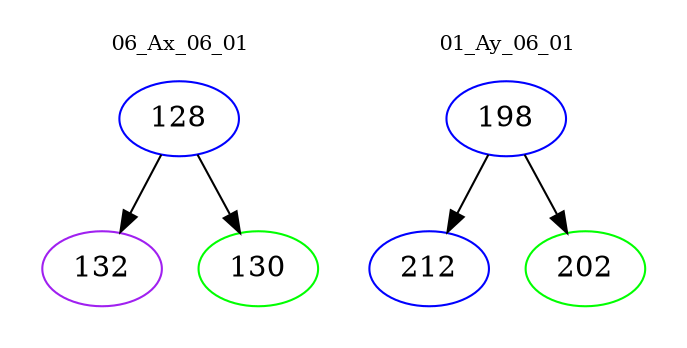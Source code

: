 digraph{
subgraph cluster_0 {
color = white
label = "06_Ax_06_01";
fontsize=10;
T0_128 [label="128", color="blue"]
T0_128 -> T0_132 [color="black"]
T0_132 [label="132", color="purple"]
T0_128 -> T0_130 [color="black"]
T0_130 [label="130", color="green"]
}
subgraph cluster_1 {
color = white
label = "01_Ay_06_01";
fontsize=10;
T1_198 [label="198", color="blue"]
T1_198 -> T1_212 [color="black"]
T1_212 [label="212", color="blue"]
T1_198 -> T1_202 [color="black"]
T1_202 [label="202", color="green"]
}
}
